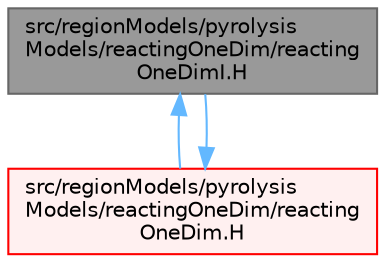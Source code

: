 digraph "src/regionModels/pyrolysisModels/reactingOneDim/reactingOneDimI.H"
{
 // LATEX_PDF_SIZE
  bgcolor="transparent";
  edge [fontname=Helvetica,fontsize=10,labelfontname=Helvetica,labelfontsize=10];
  node [fontname=Helvetica,fontsize=10,shape=box,height=0.2,width=0.4];
  Node1 [id="Node000001",label="src/regionModels/pyrolysis\lModels/reactingOneDim/reacting\lOneDimI.H",height=0.2,width=0.4,color="gray40", fillcolor="grey60", style="filled", fontcolor="black",tooltip=" "];
  Node1 -> Node2 [id="edge1_Node000001_Node000002",dir="back",color="steelblue1",style="solid",tooltip=" "];
  Node2 [id="Node000002",label="src/regionModels/pyrolysis\lModels/reactingOneDim/reacting\lOneDim.H",height=0.2,width=0.4,color="red", fillcolor="#FFF0F0", style="filled",URL="$reactingOneDim_8H.html",tooltip=" "];
  Node2 -> Node1 [id="edge2_Node000002_Node000001",dir="back",color="steelblue1",style="solid",tooltip=" "];
}
